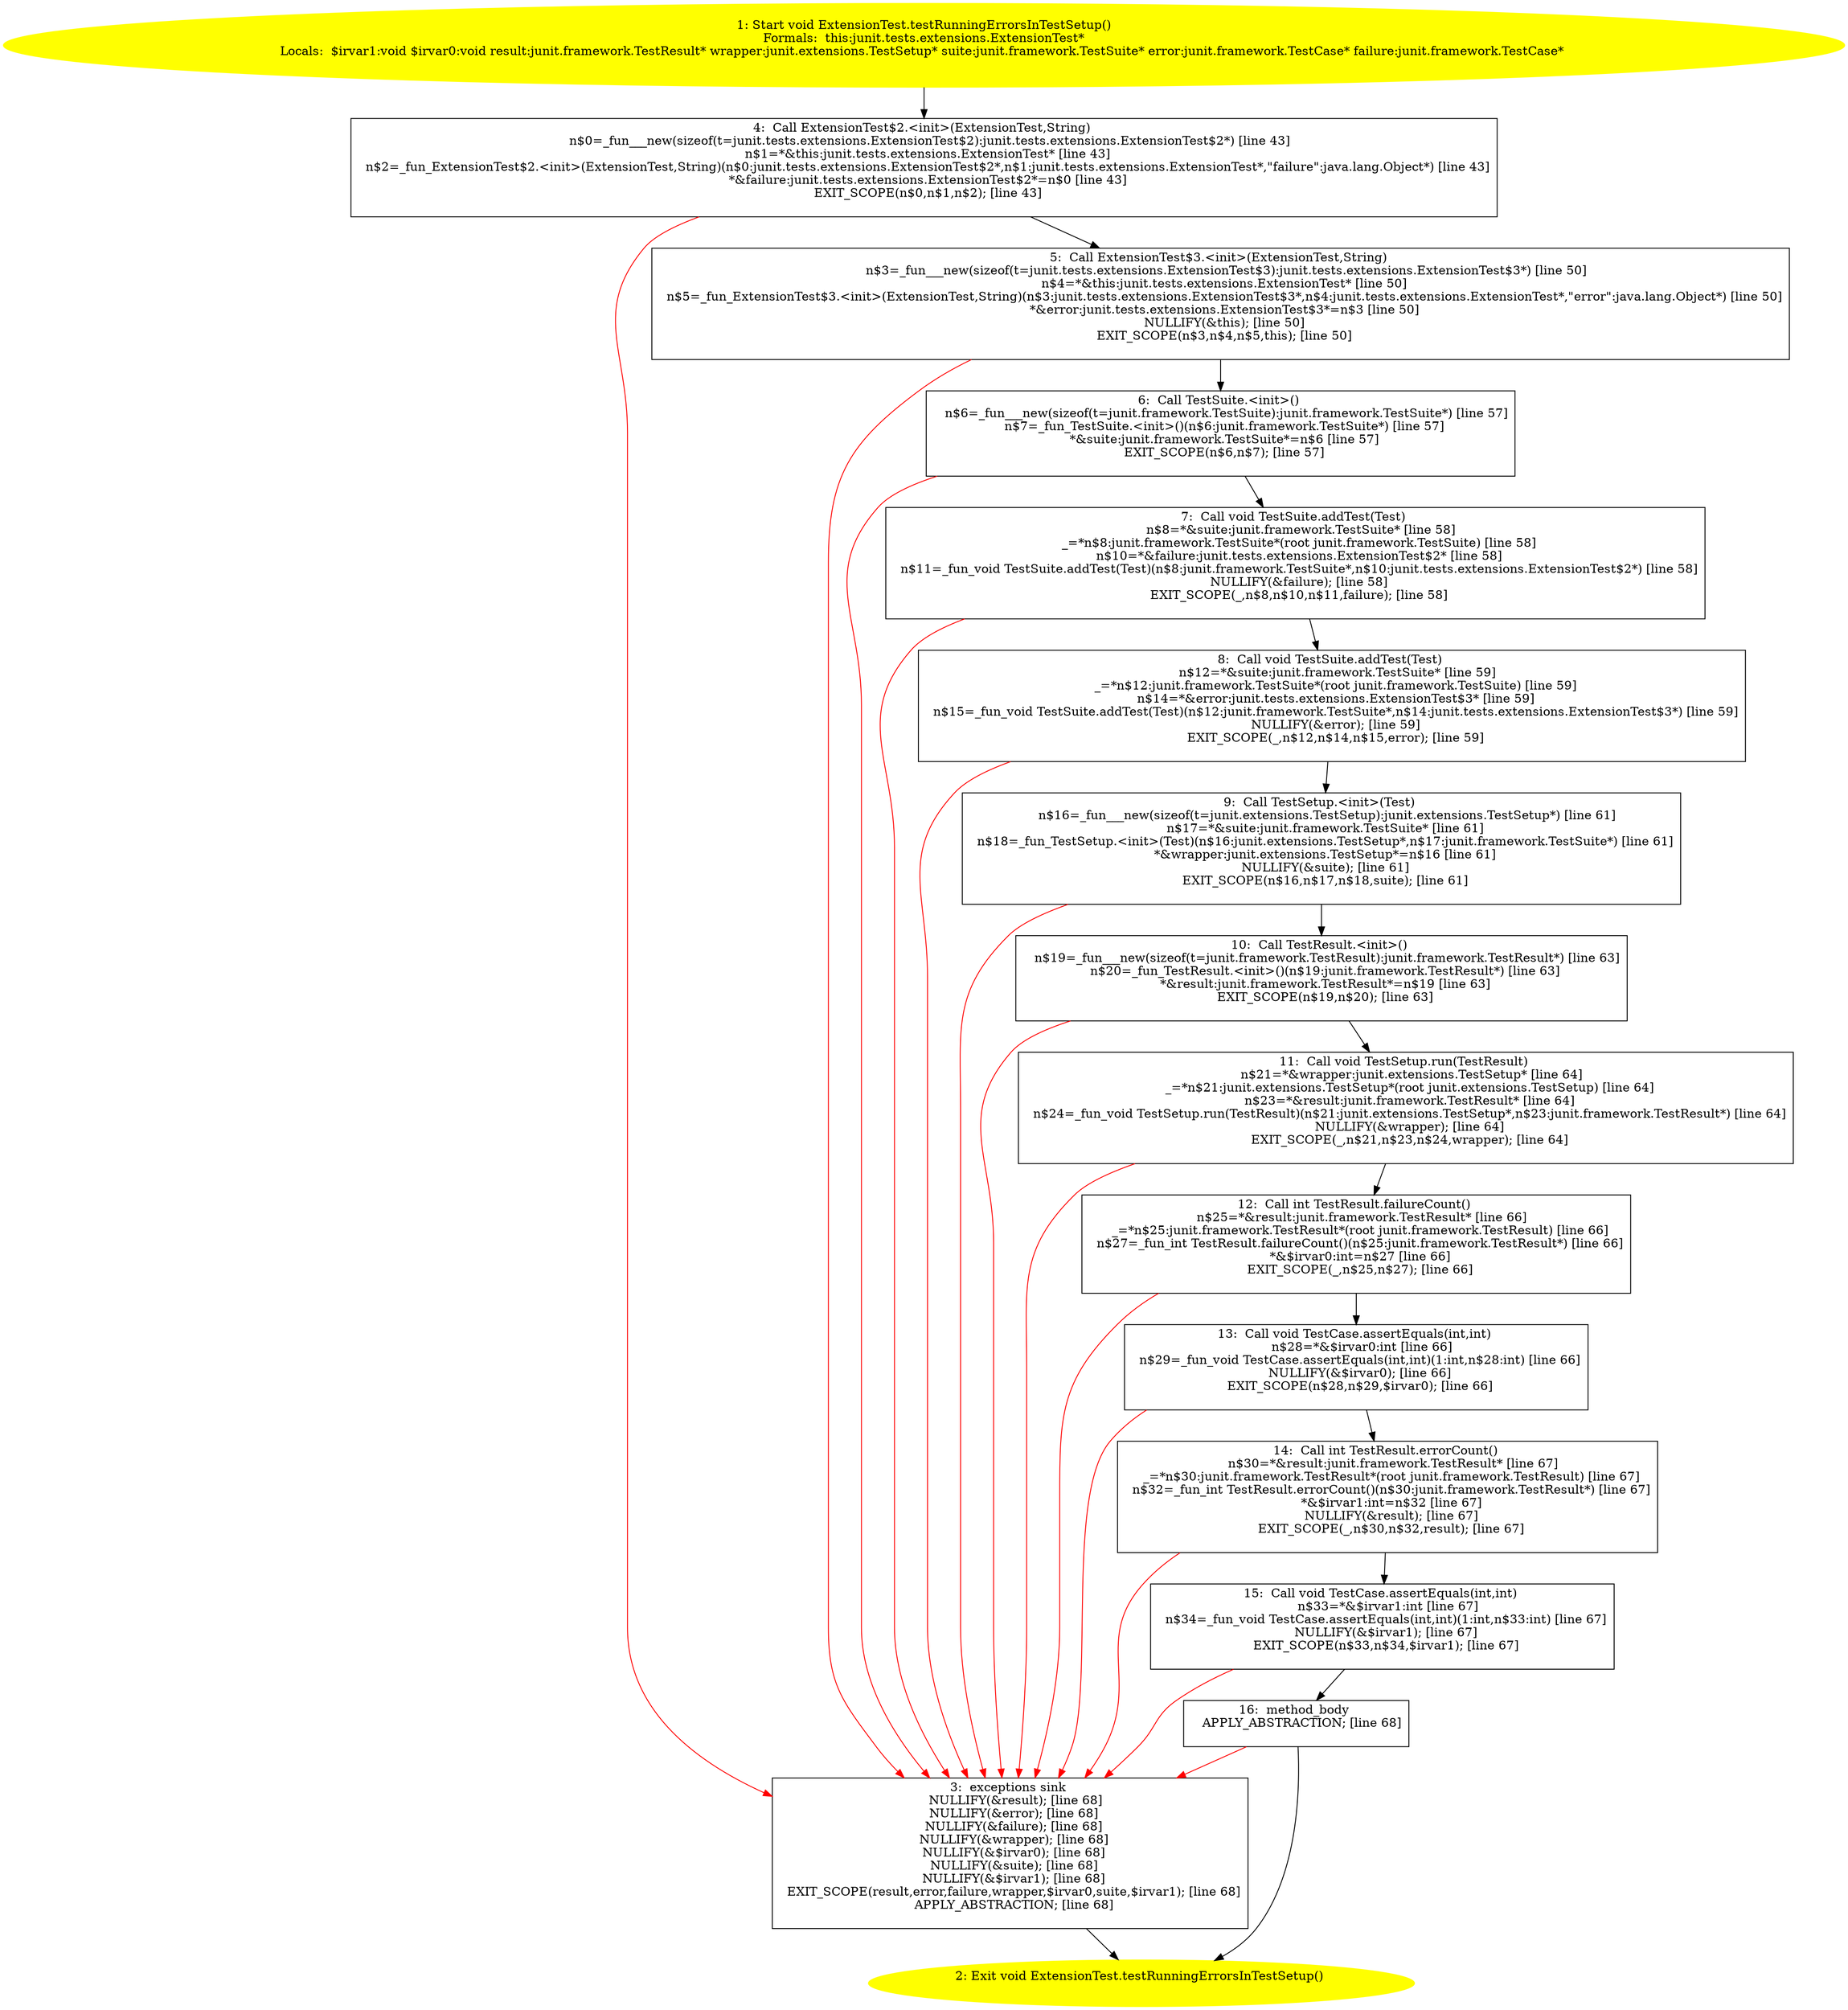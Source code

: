 /* @generated */
digraph cfg {
"junit.tests.extensions.ExtensionTest.testRunningErrorsInTestSetup():void.c6804bb86ab145246920857966dbc278_1" [label="1: Start void ExtensionTest.testRunningErrorsInTestSetup()\nFormals:  this:junit.tests.extensions.ExtensionTest*\nLocals:  $irvar1:void $irvar0:void result:junit.framework.TestResult* wrapper:junit.extensions.TestSetup* suite:junit.framework.TestSuite* error:junit.framework.TestCase* failure:junit.framework.TestCase* \n  " color=yellow style=filled]
	

	 "junit.tests.extensions.ExtensionTest.testRunningErrorsInTestSetup():void.c6804bb86ab145246920857966dbc278_1" -> "junit.tests.extensions.ExtensionTest.testRunningErrorsInTestSetup():void.c6804bb86ab145246920857966dbc278_4" ;
"junit.tests.extensions.ExtensionTest.testRunningErrorsInTestSetup():void.c6804bb86ab145246920857966dbc278_2" [label="2: Exit void ExtensionTest.testRunningErrorsInTestSetup() \n  " color=yellow style=filled]
	

"junit.tests.extensions.ExtensionTest.testRunningErrorsInTestSetup():void.c6804bb86ab145246920857966dbc278_3" [label="3:  exceptions sink \n   NULLIFY(&result); [line 68]\n  NULLIFY(&error); [line 68]\n  NULLIFY(&failure); [line 68]\n  NULLIFY(&wrapper); [line 68]\n  NULLIFY(&$irvar0); [line 68]\n  NULLIFY(&suite); [line 68]\n  NULLIFY(&$irvar1); [line 68]\n  EXIT_SCOPE(result,error,failure,wrapper,$irvar0,suite,$irvar1); [line 68]\n  APPLY_ABSTRACTION; [line 68]\n " shape="box"]
	

	 "junit.tests.extensions.ExtensionTest.testRunningErrorsInTestSetup():void.c6804bb86ab145246920857966dbc278_3" -> "junit.tests.extensions.ExtensionTest.testRunningErrorsInTestSetup():void.c6804bb86ab145246920857966dbc278_2" ;
"junit.tests.extensions.ExtensionTest.testRunningErrorsInTestSetup():void.c6804bb86ab145246920857966dbc278_4" [label="4:  Call ExtensionTest$2.<init>(ExtensionTest,String) \n   n$0=_fun___new(sizeof(t=junit.tests.extensions.ExtensionTest$2):junit.tests.extensions.ExtensionTest$2*) [line 43]\n  n$1=*&this:junit.tests.extensions.ExtensionTest* [line 43]\n  n$2=_fun_ExtensionTest$2.<init>(ExtensionTest,String)(n$0:junit.tests.extensions.ExtensionTest$2*,n$1:junit.tests.extensions.ExtensionTest*,\"failure\":java.lang.Object*) [line 43]\n  *&failure:junit.tests.extensions.ExtensionTest$2*=n$0 [line 43]\n  EXIT_SCOPE(n$0,n$1,n$2); [line 43]\n " shape="box"]
	

	 "junit.tests.extensions.ExtensionTest.testRunningErrorsInTestSetup():void.c6804bb86ab145246920857966dbc278_4" -> "junit.tests.extensions.ExtensionTest.testRunningErrorsInTestSetup():void.c6804bb86ab145246920857966dbc278_5" ;
	 "junit.tests.extensions.ExtensionTest.testRunningErrorsInTestSetup():void.c6804bb86ab145246920857966dbc278_4" -> "junit.tests.extensions.ExtensionTest.testRunningErrorsInTestSetup():void.c6804bb86ab145246920857966dbc278_3" [color="red" ];
"junit.tests.extensions.ExtensionTest.testRunningErrorsInTestSetup():void.c6804bb86ab145246920857966dbc278_5" [label="5:  Call ExtensionTest$3.<init>(ExtensionTest,String) \n   n$3=_fun___new(sizeof(t=junit.tests.extensions.ExtensionTest$3):junit.tests.extensions.ExtensionTest$3*) [line 50]\n  n$4=*&this:junit.tests.extensions.ExtensionTest* [line 50]\n  n$5=_fun_ExtensionTest$3.<init>(ExtensionTest,String)(n$3:junit.tests.extensions.ExtensionTest$3*,n$4:junit.tests.extensions.ExtensionTest*,\"error\":java.lang.Object*) [line 50]\n  *&error:junit.tests.extensions.ExtensionTest$3*=n$3 [line 50]\n  NULLIFY(&this); [line 50]\n  EXIT_SCOPE(n$3,n$4,n$5,this); [line 50]\n " shape="box"]
	

	 "junit.tests.extensions.ExtensionTest.testRunningErrorsInTestSetup():void.c6804bb86ab145246920857966dbc278_5" -> "junit.tests.extensions.ExtensionTest.testRunningErrorsInTestSetup():void.c6804bb86ab145246920857966dbc278_6" ;
	 "junit.tests.extensions.ExtensionTest.testRunningErrorsInTestSetup():void.c6804bb86ab145246920857966dbc278_5" -> "junit.tests.extensions.ExtensionTest.testRunningErrorsInTestSetup():void.c6804bb86ab145246920857966dbc278_3" [color="red" ];
"junit.tests.extensions.ExtensionTest.testRunningErrorsInTestSetup():void.c6804bb86ab145246920857966dbc278_6" [label="6:  Call TestSuite.<init>() \n   n$6=_fun___new(sizeof(t=junit.framework.TestSuite):junit.framework.TestSuite*) [line 57]\n  n$7=_fun_TestSuite.<init>()(n$6:junit.framework.TestSuite*) [line 57]\n  *&suite:junit.framework.TestSuite*=n$6 [line 57]\n  EXIT_SCOPE(n$6,n$7); [line 57]\n " shape="box"]
	

	 "junit.tests.extensions.ExtensionTest.testRunningErrorsInTestSetup():void.c6804bb86ab145246920857966dbc278_6" -> "junit.tests.extensions.ExtensionTest.testRunningErrorsInTestSetup():void.c6804bb86ab145246920857966dbc278_7" ;
	 "junit.tests.extensions.ExtensionTest.testRunningErrorsInTestSetup():void.c6804bb86ab145246920857966dbc278_6" -> "junit.tests.extensions.ExtensionTest.testRunningErrorsInTestSetup():void.c6804bb86ab145246920857966dbc278_3" [color="red" ];
"junit.tests.extensions.ExtensionTest.testRunningErrorsInTestSetup():void.c6804bb86ab145246920857966dbc278_7" [label="7:  Call void TestSuite.addTest(Test) \n   n$8=*&suite:junit.framework.TestSuite* [line 58]\n  _=*n$8:junit.framework.TestSuite*(root junit.framework.TestSuite) [line 58]\n  n$10=*&failure:junit.tests.extensions.ExtensionTest$2* [line 58]\n  n$11=_fun_void TestSuite.addTest(Test)(n$8:junit.framework.TestSuite*,n$10:junit.tests.extensions.ExtensionTest$2*) [line 58]\n  NULLIFY(&failure); [line 58]\n  EXIT_SCOPE(_,n$8,n$10,n$11,failure); [line 58]\n " shape="box"]
	

	 "junit.tests.extensions.ExtensionTest.testRunningErrorsInTestSetup():void.c6804bb86ab145246920857966dbc278_7" -> "junit.tests.extensions.ExtensionTest.testRunningErrorsInTestSetup():void.c6804bb86ab145246920857966dbc278_8" ;
	 "junit.tests.extensions.ExtensionTest.testRunningErrorsInTestSetup():void.c6804bb86ab145246920857966dbc278_7" -> "junit.tests.extensions.ExtensionTest.testRunningErrorsInTestSetup():void.c6804bb86ab145246920857966dbc278_3" [color="red" ];
"junit.tests.extensions.ExtensionTest.testRunningErrorsInTestSetup():void.c6804bb86ab145246920857966dbc278_8" [label="8:  Call void TestSuite.addTest(Test) \n   n$12=*&suite:junit.framework.TestSuite* [line 59]\n  _=*n$12:junit.framework.TestSuite*(root junit.framework.TestSuite) [line 59]\n  n$14=*&error:junit.tests.extensions.ExtensionTest$3* [line 59]\n  n$15=_fun_void TestSuite.addTest(Test)(n$12:junit.framework.TestSuite*,n$14:junit.tests.extensions.ExtensionTest$3*) [line 59]\n  NULLIFY(&error); [line 59]\n  EXIT_SCOPE(_,n$12,n$14,n$15,error); [line 59]\n " shape="box"]
	

	 "junit.tests.extensions.ExtensionTest.testRunningErrorsInTestSetup():void.c6804bb86ab145246920857966dbc278_8" -> "junit.tests.extensions.ExtensionTest.testRunningErrorsInTestSetup():void.c6804bb86ab145246920857966dbc278_9" ;
	 "junit.tests.extensions.ExtensionTest.testRunningErrorsInTestSetup():void.c6804bb86ab145246920857966dbc278_8" -> "junit.tests.extensions.ExtensionTest.testRunningErrorsInTestSetup():void.c6804bb86ab145246920857966dbc278_3" [color="red" ];
"junit.tests.extensions.ExtensionTest.testRunningErrorsInTestSetup():void.c6804bb86ab145246920857966dbc278_9" [label="9:  Call TestSetup.<init>(Test) \n   n$16=_fun___new(sizeof(t=junit.extensions.TestSetup):junit.extensions.TestSetup*) [line 61]\n  n$17=*&suite:junit.framework.TestSuite* [line 61]\n  n$18=_fun_TestSetup.<init>(Test)(n$16:junit.extensions.TestSetup*,n$17:junit.framework.TestSuite*) [line 61]\n  *&wrapper:junit.extensions.TestSetup*=n$16 [line 61]\n  NULLIFY(&suite); [line 61]\n  EXIT_SCOPE(n$16,n$17,n$18,suite); [line 61]\n " shape="box"]
	

	 "junit.tests.extensions.ExtensionTest.testRunningErrorsInTestSetup():void.c6804bb86ab145246920857966dbc278_9" -> "junit.tests.extensions.ExtensionTest.testRunningErrorsInTestSetup():void.c6804bb86ab145246920857966dbc278_10" ;
	 "junit.tests.extensions.ExtensionTest.testRunningErrorsInTestSetup():void.c6804bb86ab145246920857966dbc278_9" -> "junit.tests.extensions.ExtensionTest.testRunningErrorsInTestSetup():void.c6804bb86ab145246920857966dbc278_3" [color="red" ];
"junit.tests.extensions.ExtensionTest.testRunningErrorsInTestSetup():void.c6804bb86ab145246920857966dbc278_10" [label="10:  Call TestResult.<init>() \n   n$19=_fun___new(sizeof(t=junit.framework.TestResult):junit.framework.TestResult*) [line 63]\n  n$20=_fun_TestResult.<init>()(n$19:junit.framework.TestResult*) [line 63]\n  *&result:junit.framework.TestResult*=n$19 [line 63]\n  EXIT_SCOPE(n$19,n$20); [line 63]\n " shape="box"]
	

	 "junit.tests.extensions.ExtensionTest.testRunningErrorsInTestSetup():void.c6804bb86ab145246920857966dbc278_10" -> "junit.tests.extensions.ExtensionTest.testRunningErrorsInTestSetup():void.c6804bb86ab145246920857966dbc278_11" ;
	 "junit.tests.extensions.ExtensionTest.testRunningErrorsInTestSetup():void.c6804bb86ab145246920857966dbc278_10" -> "junit.tests.extensions.ExtensionTest.testRunningErrorsInTestSetup():void.c6804bb86ab145246920857966dbc278_3" [color="red" ];
"junit.tests.extensions.ExtensionTest.testRunningErrorsInTestSetup():void.c6804bb86ab145246920857966dbc278_11" [label="11:  Call void TestSetup.run(TestResult) \n   n$21=*&wrapper:junit.extensions.TestSetup* [line 64]\n  _=*n$21:junit.extensions.TestSetup*(root junit.extensions.TestSetup) [line 64]\n  n$23=*&result:junit.framework.TestResult* [line 64]\n  n$24=_fun_void TestSetup.run(TestResult)(n$21:junit.extensions.TestSetup*,n$23:junit.framework.TestResult*) [line 64]\n  NULLIFY(&wrapper); [line 64]\n  EXIT_SCOPE(_,n$21,n$23,n$24,wrapper); [line 64]\n " shape="box"]
	

	 "junit.tests.extensions.ExtensionTest.testRunningErrorsInTestSetup():void.c6804bb86ab145246920857966dbc278_11" -> "junit.tests.extensions.ExtensionTest.testRunningErrorsInTestSetup():void.c6804bb86ab145246920857966dbc278_12" ;
	 "junit.tests.extensions.ExtensionTest.testRunningErrorsInTestSetup():void.c6804bb86ab145246920857966dbc278_11" -> "junit.tests.extensions.ExtensionTest.testRunningErrorsInTestSetup():void.c6804bb86ab145246920857966dbc278_3" [color="red" ];
"junit.tests.extensions.ExtensionTest.testRunningErrorsInTestSetup():void.c6804bb86ab145246920857966dbc278_12" [label="12:  Call int TestResult.failureCount() \n   n$25=*&result:junit.framework.TestResult* [line 66]\n  _=*n$25:junit.framework.TestResult*(root junit.framework.TestResult) [line 66]\n  n$27=_fun_int TestResult.failureCount()(n$25:junit.framework.TestResult*) [line 66]\n  *&$irvar0:int=n$27 [line 66]\n  EXIT_SCOPE(_,n$25,n$27); [line 66]\n " shape="box"]
	

	 "junit.tests.extensions.ExtensionTest.testRunningErrorsInTestSetup():void.c6804bb86ab145246920857966dbc278_12" -> "junit.tests.extensions.ExtensionTest.testRunningErrorsInTestSetup():void.c6804bb86ab145246920857966dbc278_13" ;
	 "junit.tests.extensions.ExtensionTest.testRunningErrorsInTestSetup():void.c6804bb86ab145246920857966dbc278_12" -> "junit.tests.extensions.ExtensionTest.testRunningErrorsInTestSetup():void.c6804bb86ab145246920857966dbc278_3" [color="red" ];
"junit.tests.extensions.ExtensionTest.testRunningErrorsInTestSetup():void.c6804bb86ab145246920857966dbc278_13" [label="13:  Call void TestCase.assertEquals(int,int) \n   n$28=*&$irvar0:int [line 66]\n  n$29=_fun_void TestCase.assertEquals(int,int)(1:int,n$28:int) [line 66]\n  NULLIFY(&$irvar0); [line 66]\n  EXIT_SCOPE(n$28,n$29,$irvar0); [line 66]\n " shape="box"]
	

	 "junit.tests.extensions.ExtensionTest.testRunningErrorsInTestSetup():void.c6804bb86ab145246920857966dbc278_13" -> "junit.tests.extensions.ExtensionTest.testRunningErrorsInTestSetup():void.c6804bb86ab145246920857966dbc278_14" ;
	 "junit.tests.extensions.ExtensionTest.testRunningErrorsInTestSetup():void.c6804bb86ab145246920857966dbc278_13" -> "junit.tests.extensions.ExtensionTest.testRunningErrorsInTestSetup():void.c6804bb86ab145246920857966dbc278_3" [color="red" ];
"junit.tests.extensions.ExtensionTest.testRunningErrorsInTestSetup():void.c6804bb86ab145246920857966dbc278_14" [label="14:  Call int TestResult.errorCount() \n   n$30=*&result:junit.framework.TestResult* [line 67]\n  _=*n$30:junit.framework.TestResult*(root junit.framework.TestResult) [line 67]\n  n$32=_fun_int TestResult.errorCount()(n$30:junit.framework.TestResult*) [line 67]\n  *&$irvar1:int=n$32 [line 67]\n  NULLIFY(&result); [line 67]\n  EXIT_SCOPE(_,n$30,n$32,result); [line 67]\n " shape="box"]
	

	 "junit.tests.extensions.ExtensionTest.testRunningErrorsInTestSetup():void.c6804bb86ab145246920857966dbc278_14" -> "junit.tests.extensions.ExtensionTest.testRunningErrorsInTestSetup():void.c6804bb86ab145246920857966dbc278_15" ;
	 "junit.tests.extensions.ExtensionTest.testRunningErrorsInTestSetup():void.c6804bb86ab145246920857966dbc278_14" -> "junit.tests.extensions.ExtensionTest.testRunningErrorsInTestSetup():void.c6804bb86ab145246920857966dbc278_3" [color="red" ];
"junit.tests.extensions.ExtensionTest.testRunningErrorsInTestSetup():void.c6804bb86ab145246920857966dbc278_15" [label="15:  Call void TestCase.assertEquals(int,int) \n   n$33=*&$irvar1:int [line 67]\n  n$34=_fun_void TestCase.assertEquals(int,int)(1:int,n$33:int) [line 67]\n  NULLIFY(&$irvar1); [line 67]\n  EXIT_SCOPE(n$33,n$34,$irvar1); [line 67]\n " shape="box"]
	

	 "junit.tests.extensions.ExtensionTest.testRunningErrorsInTestSetup():void.c6804bb86ab145246920857966dbc278_15" -> "junit.tests.extensions.ExtensionTest.testRunningErrorsInTestSetup():void.c6804bb86ab145246920857966dbc278_16" ;
	 "junit.tests.extensions.ExtensionTest.testRunningErrorsInTestSetup():void.c6804bb86ab145246920857966dbc278_15" -> "junit.tests.extensions.ExtensionTest.testRunningErrorsInTestSetup():void.c6804bb86ab145246920857966dbc278_3" [color="red" ];
"junit.tests.extensions.ExtensionTest.testRunningErrorsInTestSetup():void.c6804bb86ab145246920857966dbc278_16" [label="16:  method_body \n   APPLY_ABSTRACTION; [line 68]\n " shape="box"]
	

	 "junit.tests.extensions.ExtensionTest.testRunningErrorsInTestSetup():void.c6804bb86ab145246920857966dbc278_16" -> "junit.tests.extensions.ExtensionTest.testRunningErrorsInTestSetup():void.c6804bb86ab145246920857966dbc278_2" ;
	 "junit.tests.extensions.ExtensionTest.testRunningErrorsInTestSetup():void.c6804bb86ab145246920857966dbc278_16" -> "junit.tests.extensions.ExtensionTest.testRunningErrorsInTestSetup():void.c6804bb86ab145246920857966dbc278_3" [color="red" ];
}
